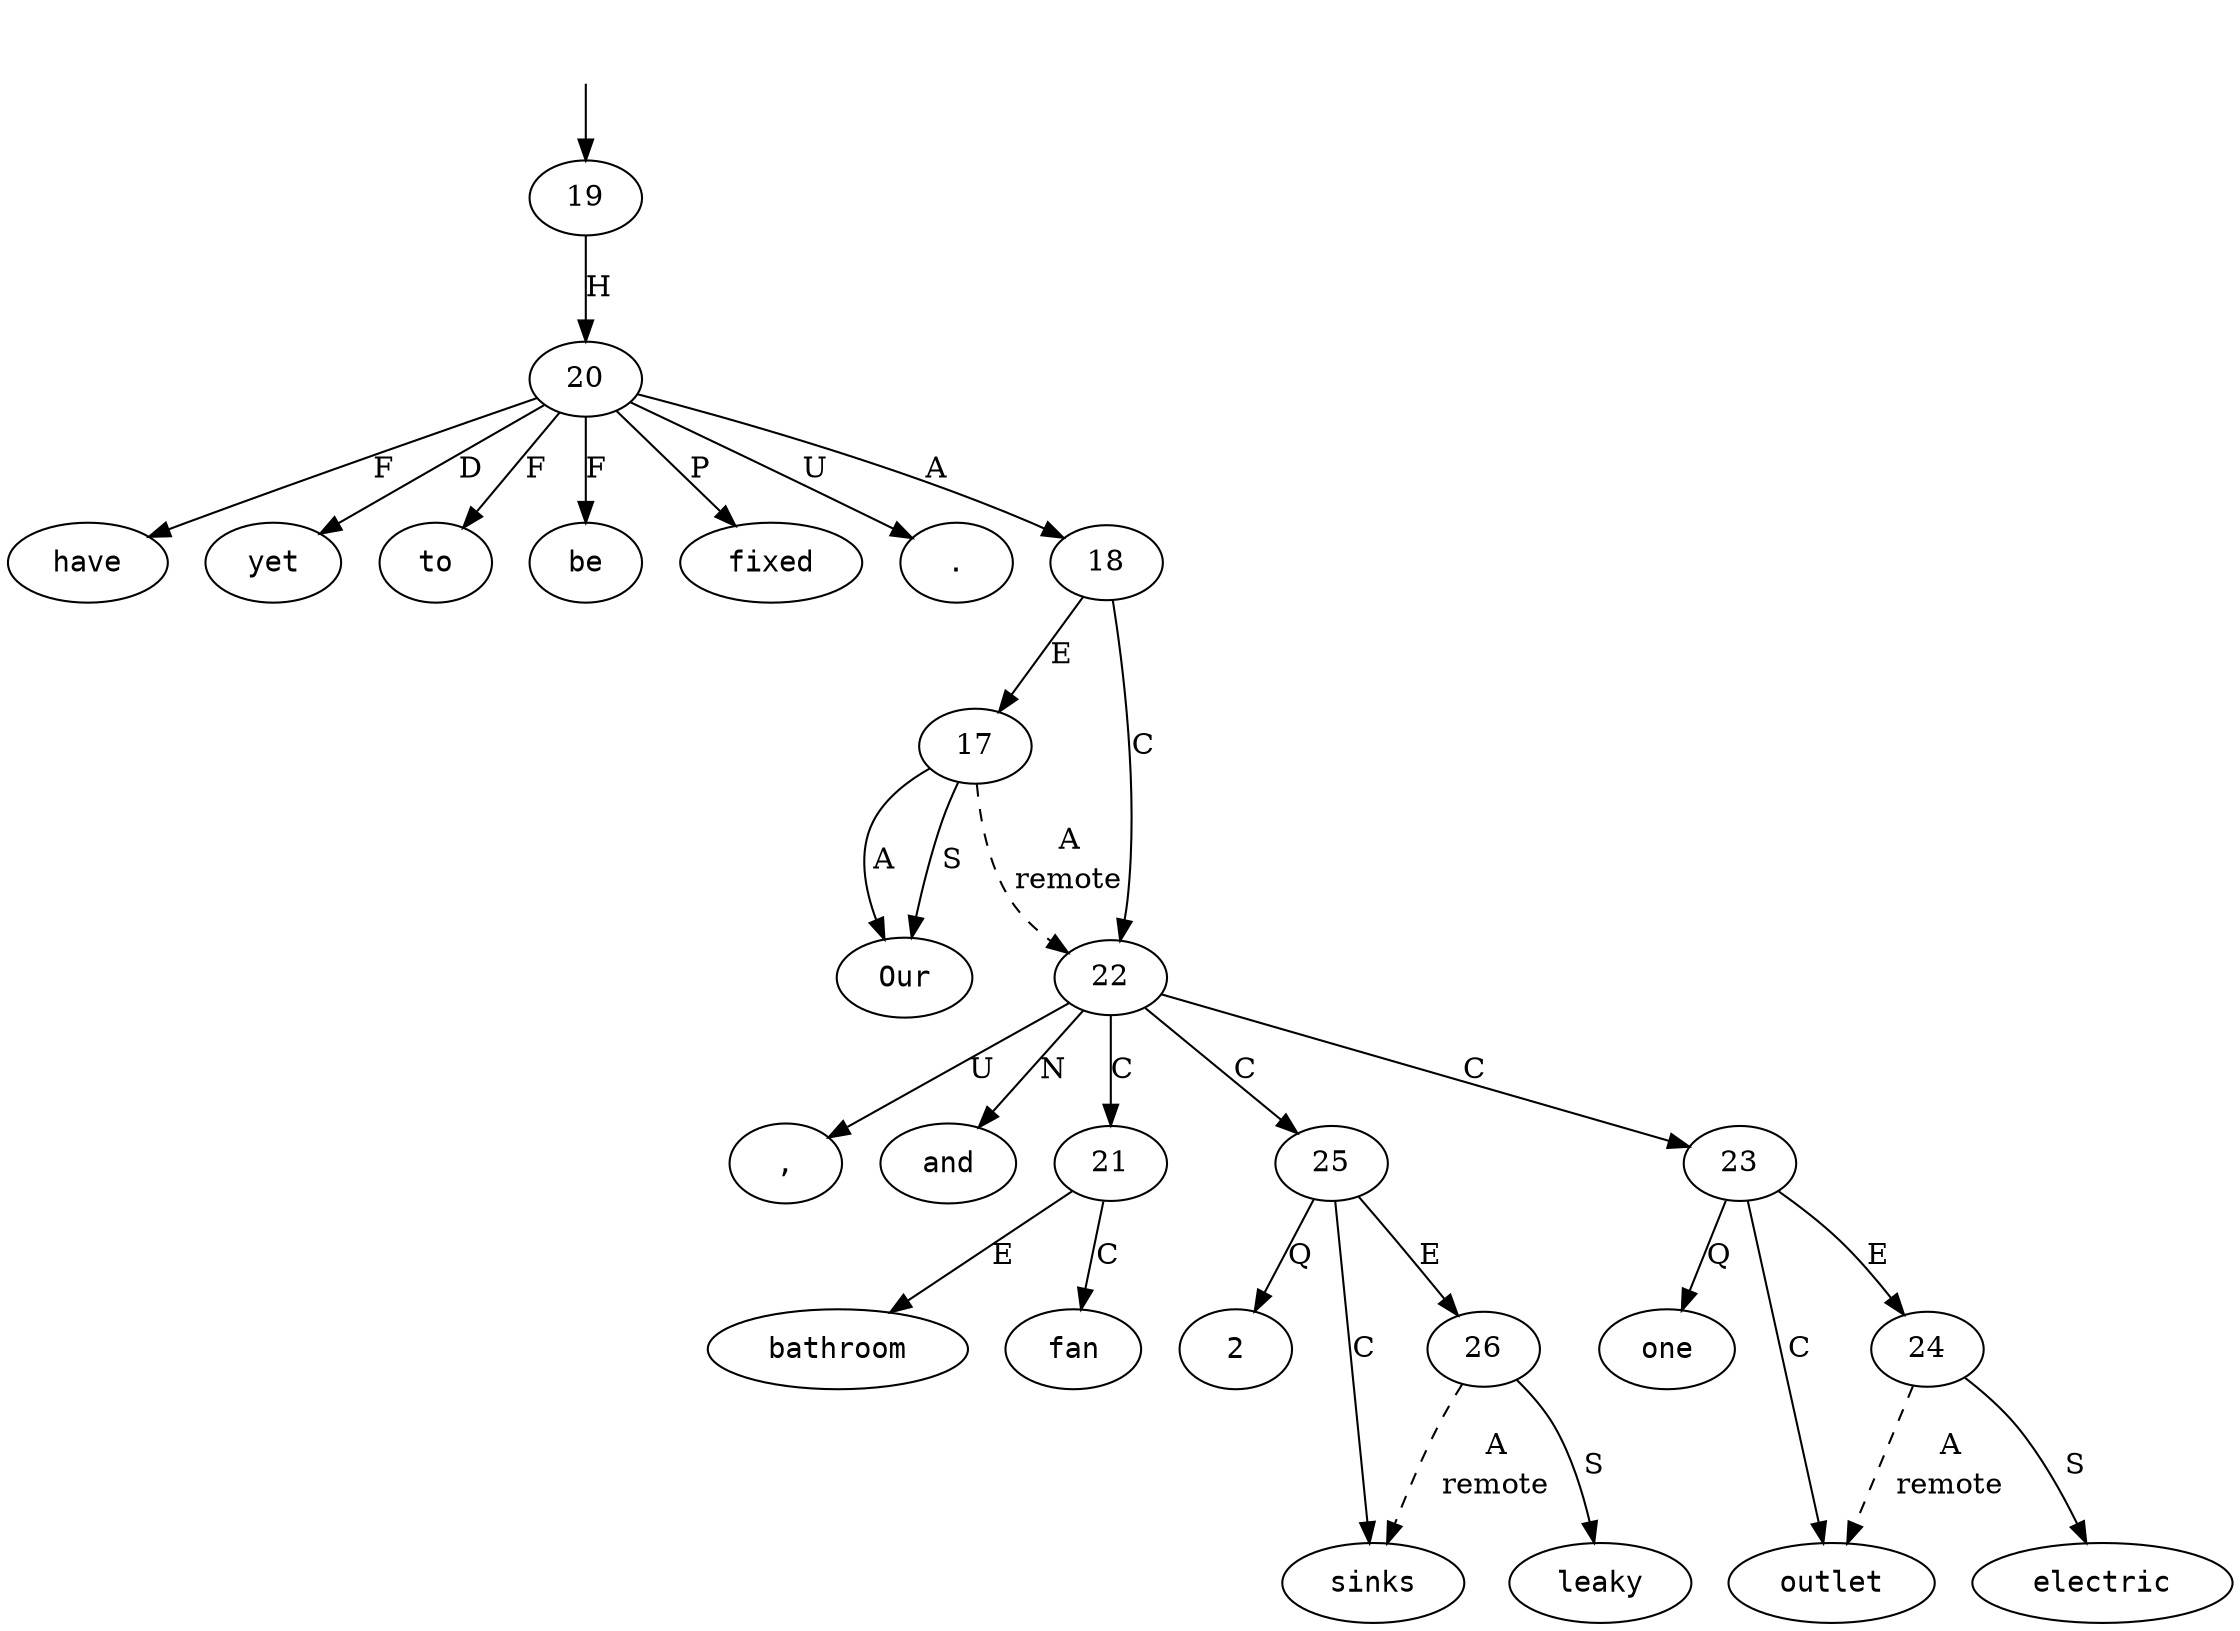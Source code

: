 digraph "133981-0003" {
  top [ style=invis ];
  top -> 19;
  0 [ shape=oval, label=<<table align="center" border="0" cellspacing="0"><tr><td colspan="2"><font face="Courier">Our</font></td></tr></table>> ];
  1 [ shape=oval, label=<<table align="center" border="0" cellspacing="0"><tr><td colspan="2"><font face="Courier">bathroom</font></td></tr></table>> ];
  2 [ shape=oval, label=<<table align="center" border="0" cellspacing="0"><tr><td colspan="2"><font face="Courier">fan</font></td></tr></table>> ];
  3 [ shape=oval, label=<<table align="center" border="0" cellspacing="0"><tr><td colspan="2"><font face="Courier">,</font></td></tr></table>> ];
  4 [ shape=oval, label=<<table align="center" border="0" cellspacing="0"><tr><td colspan="2"><font face="Courier">one</font></td></tr></table>> ];
  5 [ shape=oval, label=<<table align="center" border="0" cellspacing="0"><tr><td colspan="2"><font face="Courier">electric</font></td></tr></table>> ];
  6 [ shape=oval, label=<<table align="center" border="0" cellspacing="0"><tr><td colspan="2"><font face="Courier">outlet</font></td></tr></table>> ];
  7 [ shape=oval, label=<<table align="center" border="0" cellspacing="0"><tr><td colspan="2"><font face="Courier">and</font></td></tr></table>> ];
  8 [ shape=oval, label=<<table align="center" border="0" cellspacing="0"><tr><td colspan="2"><font face="Courier">2</font></td></tr></table>> ];
  9 [ shape=oval, label=<<table align="center" border="0" cellspacing="0"><tr><td colspan="2"><font face="Courier">leaky</font></td></tr></table>> ];
  10 [ shape=oval, label=<<table align="center" border="0" cellspacing="0"><tr><td colspan="2"><font face="Courier">sinks</font></td></tr></table>> ];
  11 [ shape=oval, label=<<table align="center" border="0" cellspacing="0"><tr><td colspan="2"><font face="Courier">have</font></td></tr></table>> ];
  12 [ shape=oval, label=<<table align="center" border="0" cellspacing="0"><tr><td colspan="2"><font face="Courier">yet</font></td></tr></table>> ];
  13 [ shape=oval, label=<<table align="center" border="0" cellspacing="0"><tr><td colspan="2"><font face="Courier">to</font></td></tr></table>> ];
  14 [ shape=oval, label=<<table align="center" border="0" cellspacing="0"><tr><td colspan="2"><font face="Courier">be</font></td></tr></table>> ];
  15 [ shape=oval, label=<<table align="center" border="0" cellspacing="0"><tr><td colspan="2"><font face="Courier">fixed</font></td></tr></table>> ];
  16 [ shape=oval, label=<<table align="center" border="0" cellspacing="0"><tr><td colspan="2"><font face="Courier">.</font></td></tr></table>> ];
  17 -> 0 [ label="A" ];
  17 -> 22 [ label=<<table align="center" border="0" cellspacing="0"><tr><td colspan="1">A</td></tr><tr><td>remote</td></tr></table>>, style=dashed ];
  17 -> 0 [ label="S" ];
  18 -> 17 [ label="E" ];
  18 -> 22 [ label="C" ];
  19 -> 20 [ label="H" ];
  20 -> 15 [ label="P" ];
  20 -> 13 [ label="F" ];
  20 -> 18 [ label="A" ];
  20 -> 14 [ label="F" ];
  20 -> 16 [ label="U" ];
  20 -> 12 [ label="D" ];
  20 -> 11 [ label="F" ];
  21 -> 2 [ label="C" ];
  21 -> 1 [ label="E" ];
  22 -> 25 [ label="C" ];
  22 -> 7 [ label="N" ];
  22 -> 21 [ label="C" ];
  22 -> 23 [ label="C" ];
  22 -> 3 [ label="U" ];
  23 -> 4 [ label="Q" ];
  23 -> 6 [ label="C" ];
  23 -> 24 [ label="E" ];
  24 -> 5 [ label="S" ];
  24 -> 6 [ label=<<table align="center" border="0" cellspacing="0"><tr><td colspan="1">A</td></tr><tr><td>remote</td></tr></table>>, style=dashed ];
  25 -> 26 [ label="E" ];
  25 -> 8 [ label="Q" ];
  25 -> 10 [ label="C" ];
  26 -> 9 [ label="S" ];
  26 -> 10 [ label=<<table align="center" border="0" cellspacing="0"><tr><td colspan="1">A</td></tr><tr><td>remote</td></tr></table>>, style=dashed ];
}

